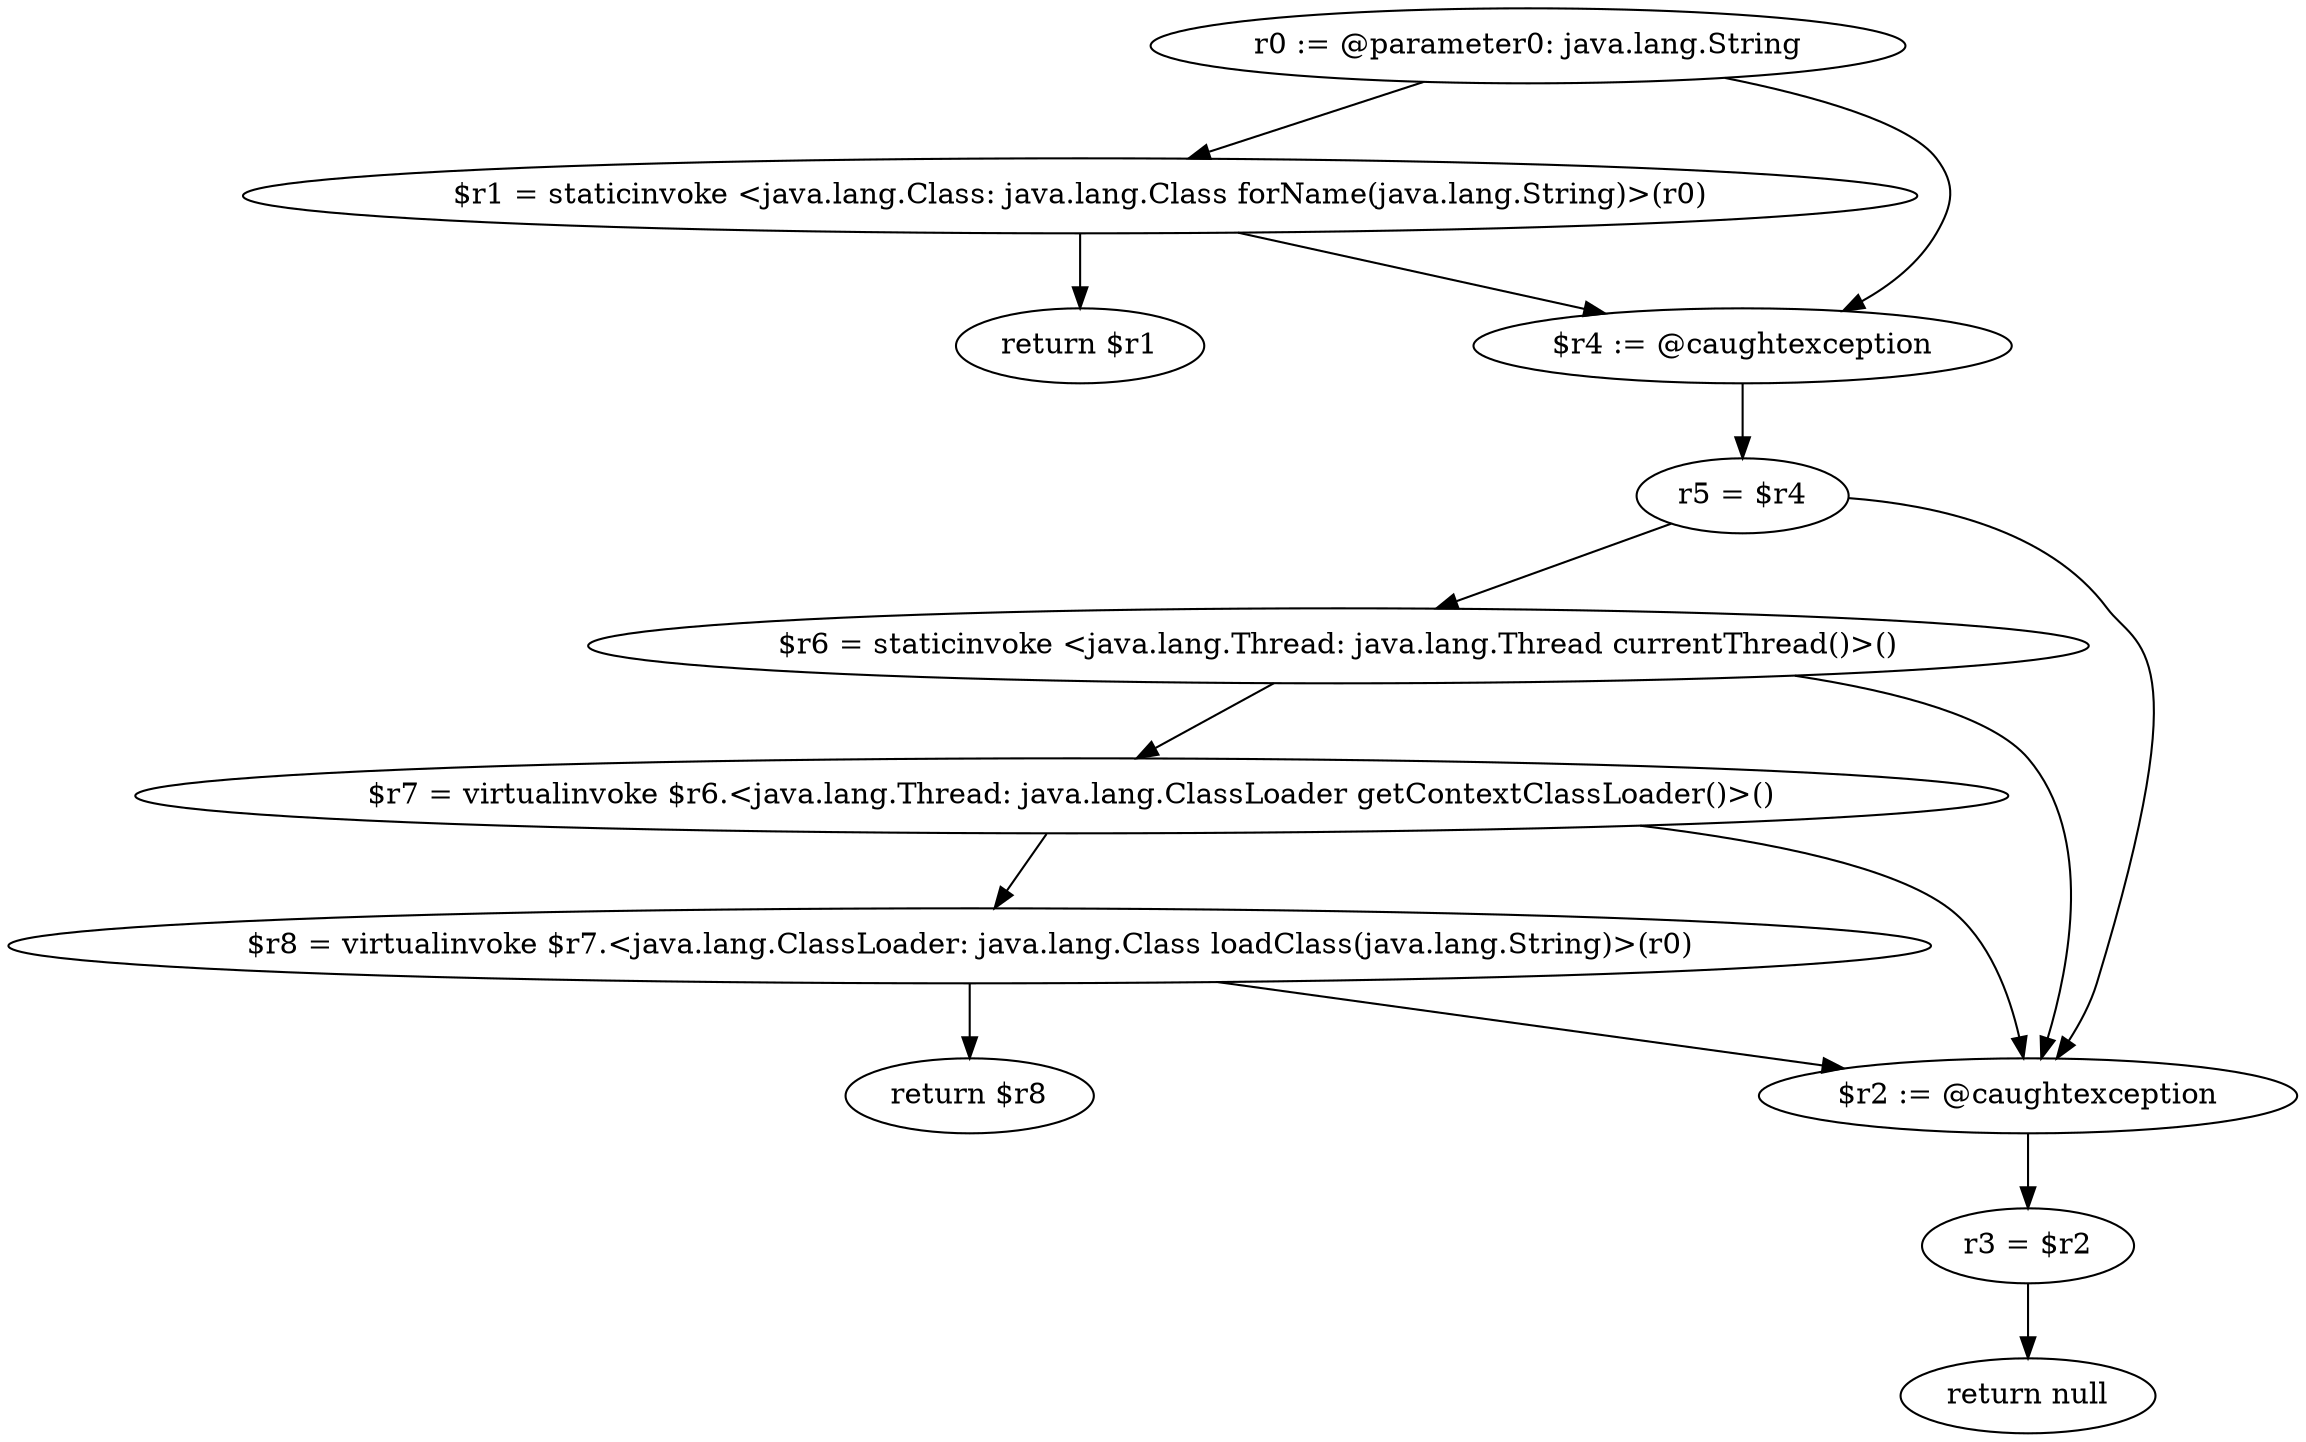 digraph "unitGraph" {
    "r0 := @parameter0: java.lang.String"
    "$r1 = staticinvoke <java.lang.Class: java.lang.Class forName(java.lang.String)>(r0)"
    "return $r1"
    "$r4 := @caughtexception"
    "r5 = $r4"
    "$r6 = staticinvoke <java.lang.Thread: java.lang.Thread currentThread()>()"
    "$r7 = virtualinvoke $r6.<java.lang.Thread: java.lang.ClassLoader getContextClassLoader()>()"
    "$r8 = virtualinvoke $r7.<java.lang.ClassLoader: java.lang.Class loadClass(java.lang.String)>(r0)"
    "return $r8"
    "$r2 := @caughtexception"
    "r3 = $r2"
    "return null"
    "r0 := @parameter0: java.lang.String"->"$r1 = staticinvoke <java.lang.Class: java.lang.Class forName(java.lang.String)>(r0)";
    "r0 := @parameter0: java.lang.String"->"$r4 := @caughtexception";
    "$r1 = staticinvoke <java.lang.Class: java.lang.Class forName(java.lang.String)>(r0)"->"return $r1";
    "$r1 = staticinvoke <java.lang.Class: java.lang.Class forName(java.lang.String)>(r0)"->"$r4 := @caughtexception";
    "$r4 := @caughtexception"->"r5 = $r4";
    "r5 = $r4"->"$r6 = staticinvoke <java.lang.Thread: java.lang.Thread currentThread()>()";
    "r5 = $r4"->"$r2 := @caughtexception";
    "$r6 = staticinvoke <java.lang.Thread: java.lang.Thread currentThread()>()"->"$r7 = virtualinvoke $r6.<java.lang.Thread: java.lang.ClassLoader getContextClassLoader()>()";
    "$r6 = staticinvoke <java.lang.Thread: java.lang.Thread currentThread()>()"->"$r2 := @caughtexception";
    "$r7 = virtualinvoke $r6.<java.lang.Thread: java.lang.ClassLoader getContextClassLoader()>()"->"$r8 = virtualinvoke $r7.<java.lang.ClassLoader: java.lang.Class loadClass(java.lang.String)>(r0)";
    "$r7 = virtualinvoke $r6.<java.lang.Thread: java.lang.ClassLoader getContextClassLoader()>()"->"$r2 := @caughtexception";
    "$r8 = virtualinvoke $r7.<java.lang.ClassLoader: java.lang.Class loadClass(java.lang.String)>(r0)"->"return $r8";
    "$r8 = virtualinvoke $r7.<java.lang.ClassLoader: java.lang.Class loadClass(java.lang.String)>(r0)"->"$r2 := @caughtexception";
    "$r2 := @caughtexception"->"r3 = $r2";
    "r3 = $r2"->"return null";
}

